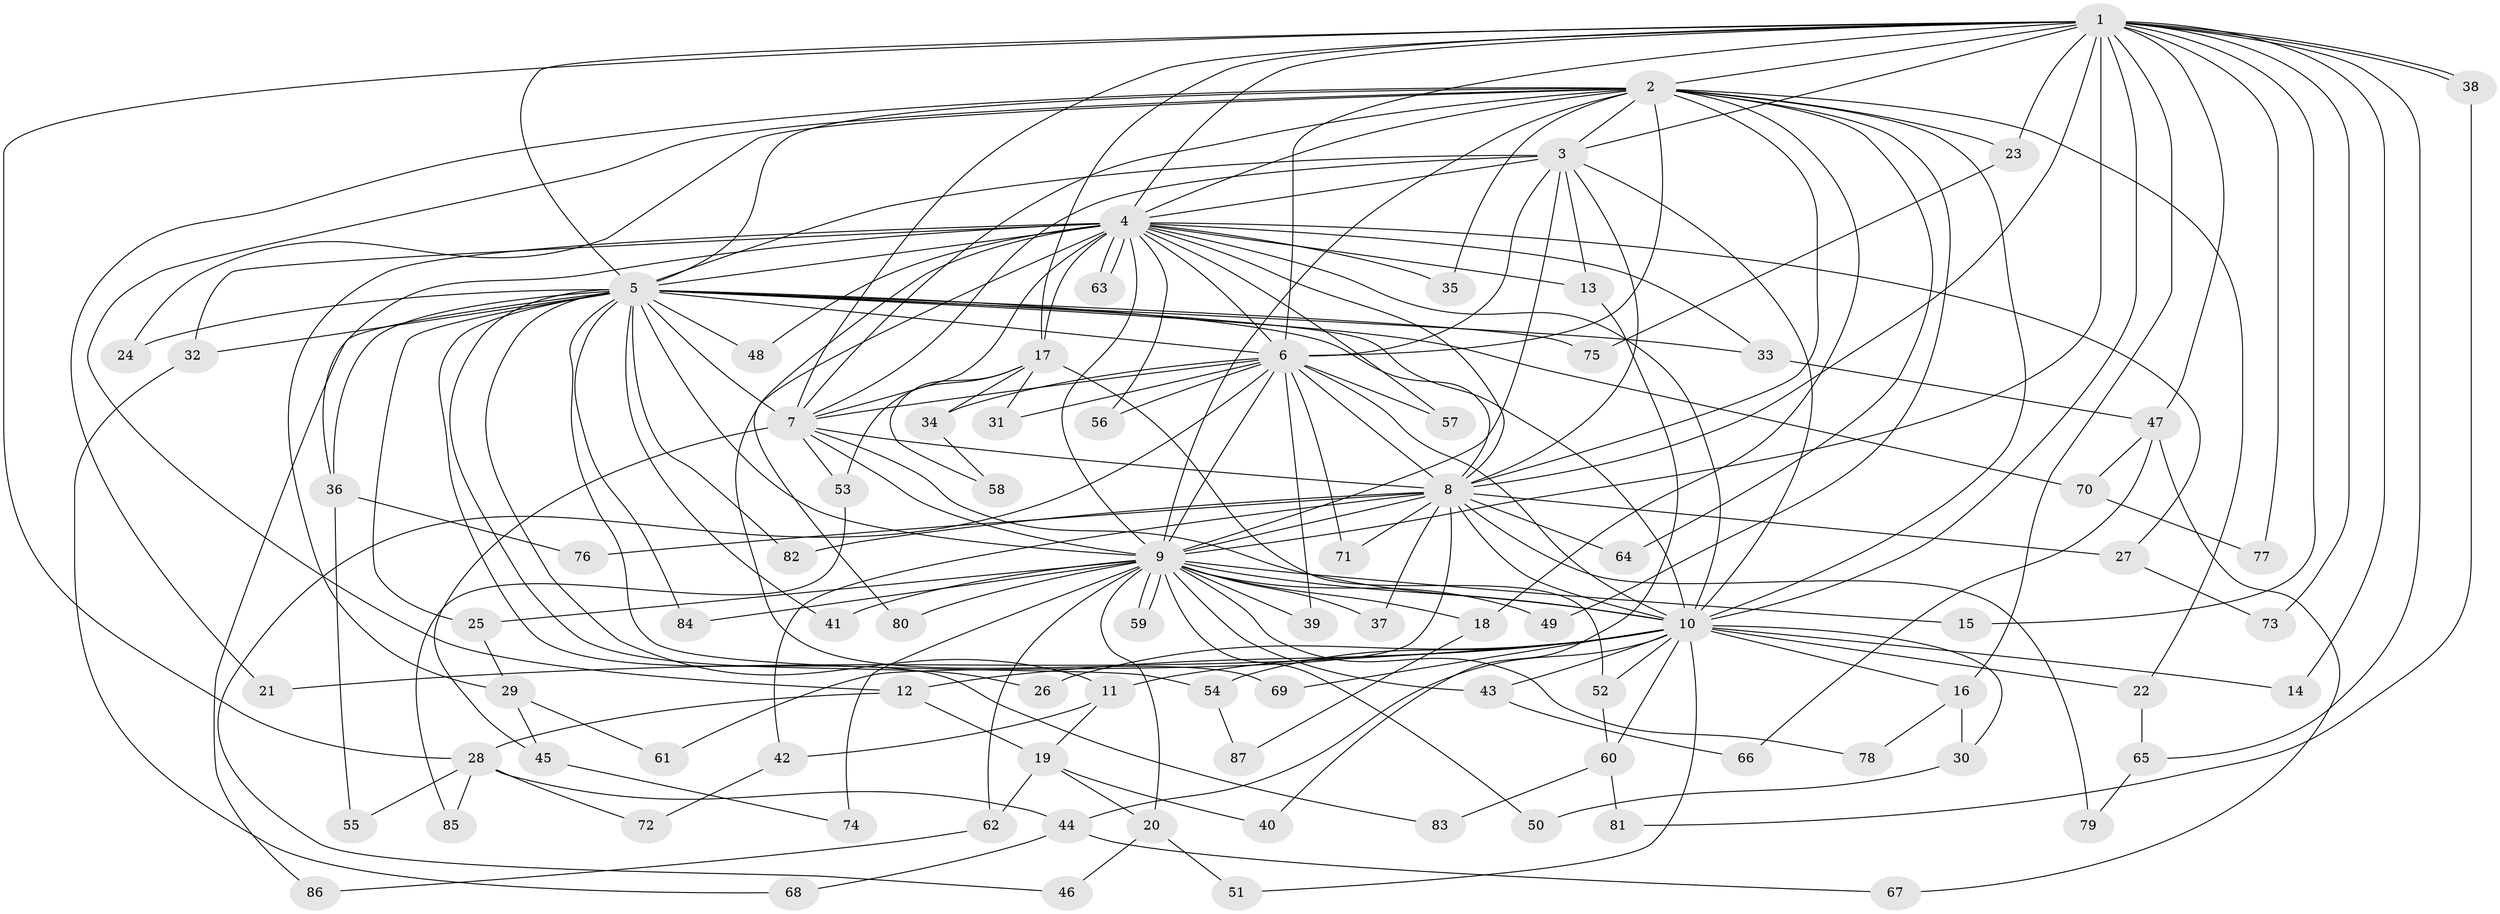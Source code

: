 // Generated by graph-tools (version 1.1) at 2025/25/03/09/25 03:25:42]
// undirected, 87 vertices, 199 edges
graph export_dot {
graph [start="1"]
  node [color=gray90,style=filled];
  1;
  2;
  3;
  4;
  5;
  6;
  7;
  8;
  9;
  10;
  11;
  12;
  13;
  14;
  15;
  16;
  17;
  18;
  19;
  20;
  21;
  22;
  23;
  24;
  25;
  26;
  27;
  28;
  29;
  30;
  31;
  32;
  33;
  34;
  35;
  36;
  37;
  38;
  39;
  40;
  41;
  42;
  43;
  44;
  45;
  46;
  47;
  48;
  49;
  50;
  51;
  52;
  53;
  54;
  55;
  56;
  57;
  58;
  59;
  60;
  61;
  62;
  63;
  64;
  65;
  66;
  67;
  68;
  69;
  70;
  71;
  72;
  73;
  74;
  75;
  76;
  77;
  78;
  79;
  80;
  81;
  82;
  83;
  84;
  85;
  86;
  87;
  1 -- 2;
  1 -- 3;
  1 -- 4;
  1 -- 5;
  1 -- 6;
  1 -- 7;
  1 -- 8;
  1 -- 9;
  1 -- 10;
  1 -- 14;
  1 -- 15;
  1 -- 16;
  1 -- 17;
  1 -- 23;
  1 -- 28;
  1 -- 38;
  1 -- 38;
  1 -- 47;
  1 -- 65;
  1 -- 73;
  1 -- 77;
  2 -- 3;
  2 -- 4;
  2 -- 5;
  2 -- 6;
  2 -- 7;
  2 -- 8;
  2 -- 9;
  2 -- 10;
  2 -- 12;
  2 -- 18;
  2 -- 21;
  2 -- 22;
  2 -- 23;
  2 -- 24;
  2 -- 35;
  2 -- 49;
  2 -- 64;
  3 -- 4;
  3 -- 5;
  3 -- 6;
  3 -- 7;
  3 -- 8;
  3 -- 9;
  3 -- 10;
  3 -- 13;
  4 -- 5;
  4 -- 6;
  4 -- 7;
  4 -- 8;
  4 -- 9;
  4 -- 10;
  4 -- 13;
  4 -- 17;
  4 -- 27;
  4 -- 29;
  4 -- 32;
  4 -- 33;
  4 -- 35;
  4 -- 36;
  4 -- 48;
  4 -- 56;
  4 -- 57;
  4 -- 63;
  4 -- 63;
  4 -- 69;
  4 -- 80;
  5 -- 6;
  5 -- 7;
  5 -- 8;
  5 -- 9;
  5 -- 10;
  5 -- 11;
  5 -- 24;
  5 -- 25;
  5 -- 26;
  5 -- 32;
  5 -- 33;
  5 -- 36;
  5 -- 41;
  5 -- 48;
  5 -- 54;
  5 -- 70;
  5 -- 75;
  5 -- 82;
  5 -- 83;
  5 -- 84;
  5 -- 86;
  6 -- 7;
  6 -- 8;
  6 -- 9;
  6 -- 10;
  6 -- 31;
  6 -- 34;
  6 -- 39;
  6 -- 46;
  6 -- 56;
  6 -- 57;
  6 -- 71;
  7 -- 8;
  7 -- 9;
  7 -- 10;
  7 -- 45;
  7 -- 53;
  8 -- 9;
  8 -- 10;
  8 -- 27;
  8 -- 37;
  8 -- 42;
  8 -- 61;
  8 -- 64;
  8 -- 71;
  8 -- 76;
  8 -- 79;
  8 -- 82;
  9 -- 10;
  9 -- 15;
  9 -- 18;
  9 -- 20;
  9 -- 25;
  9 -- 37;
  9 -- 39;
  9 -- 41;
  9 -- 43;
  9 -- 49;
  9 -- 50;
  9 -- 59;
  9 -- 59;
  9 -- 62;
  9 -- 74;
  9 -- 78;
  9 -- 80;
  9 -- 84;
  10 -- 11;
  10 -- 12;
  10 -- 14;
  10 -- 16;
  10 -- 21;
  10 -- 22;
  10 -- 26;
  10 -- 30;
  10 -- 43;
  10 -- 44;
  10 -- 51;
  10 -- 52;
  10 -- 54;
  10 -- 60;
  10 -- 69;
  11 -- 19;
  11 -- 42;
  12 -- 19;
  12 -- 28;
  13 -- 40;
  16 -- 30;
  16 -- 78;
  17 -- 31;
  17 -- 34;
  17 -- 52;
  17 -- 53;
  17 -- 58;
  18 -- 87;
  19 -- 20;
  19 -- 40;
  19 -- 62;
  20 -- 46;
  20 -- 51;
  22 -- 65;
  23 -- 75;
  25 -- 29;
  27 -- 73;
  28 -- 44;
  28 -- 55;
  28 -- 72;
  28 -- 85;
  29 -- 45;
  29 -- 61;
  30 -- 50;
  32 -- 68;
  33 -- 47;
  34 -- 58;
  36 -- 55;
  36 -- 76;
  38 -- 81;
  42 -- 72;
  43 -- 66;
  44 -- 67;
  44 -- 68;
  45 -- 74;
  47 -- 66;
  47 -- 67;
  47 -- 70;
  52 -- 60;
  53 -- 85;
  54 -- 87;
  60 -- 81;
  60 -- 83;
  62 -- 86;
  65 -- 79;
  70 -- 77;
}
